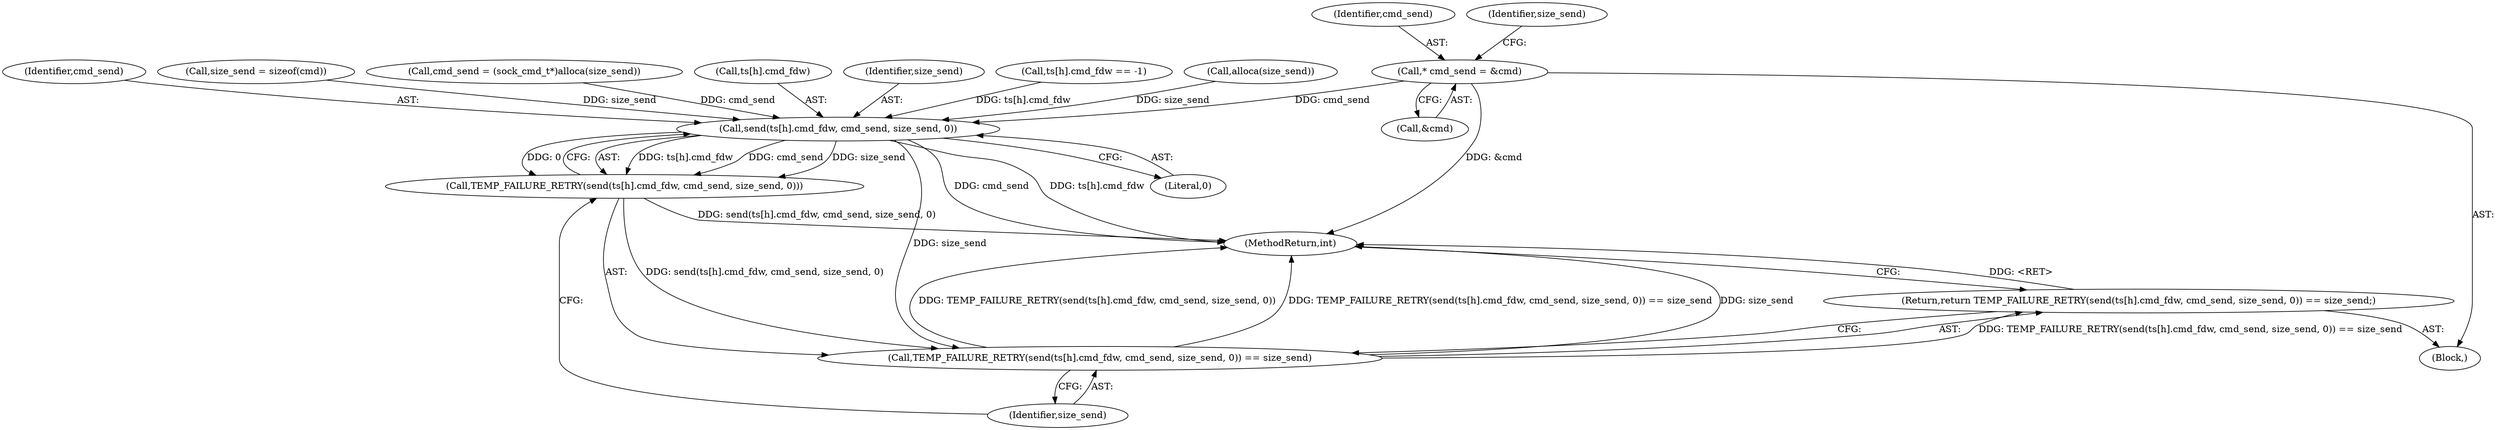 digraph "0_Android_472271b153c5dc53c28beac55480a8d8434b2d5c_39@API" {
"1000144" [label="(Call,* cmd_send = &cmd)"];
"1000195" [label="(Call,send(ts[h].cmd_fdw, cmd_send, size_send, 0))"];
"1000194" [label="(Call,TEMP_FAILURE_RETRY(send(ts[h].cmd_fdw, cmd_send, size_send, 0)))"];
"1000193" [label="(Call,TEMP_FAILURE_RETRY(send(ts[h].cmd_fdw, cmd_send, size_send, 0)) == size_send)"];
"1000192" [label="(Return,return TEMP_FAILURE_RETRY(send(ts[h].cmd_fdw, cmd_send, size_send, 0)) == size_send;)"];
"1000192" [label="(Return,return TEMP_FAILURE_RETRY(send(ts[h].cmd_fdw, cmd_send, size_send, 0)) == size_send;)"];
"1000145" [label="(Identifier,cmd_send)"];
"1000201" [label="(Identifier,cmd_send)"];
"1000149" [label="(Call,size_send = sizeof(cmd))"];
"1000150" [label="(Identifier,size_send)"];
"1000204" [label="(Identifier,size_send)"];
"1000195" [label="(Call,send(ts[h].cmd_fdw, cmd_send, size_send, 0))"];
"1000164" [label="(Call,cmd_send = (sock_cmd_t*)alloca(size_send))"];
"1000196" [label="(Call,ts[h].cmd_fdw)"];
"1000205" [label="(MethodReturn,int)"];
"1000202" [label="(Identifier,size_send)"];
"1000203" [label="(Literal,0)"];
"1000144" [label="(Call,* cmd_send = &cmd)"];
"1000194" [label="(Call,TEMP_FAILURE_RETRY(send(ts[h].cmd_fdw, cmd_send, size_send, 0)))"];
"1000122" [label="(Call,ts[h].cmd_fdw == -1)"];
"1000193" [label="(Call,TEMP_FAILURE_RETRY(send(ts[h].cmd_fdw, cmd_send, size_send, 0)) == size_send)"];
"1000106" [label="(Block,)"];
"1000168" [label="(Call,alloca(size_send))"];
"1000146" [label="(Call,&cmd)"];
"1000144" -> "1000106"  [label="AST: "];
"1000144" -> "1000146"  [label="CFG: "];
"1000145" -> "1000144"  [label="AST: "];
"1000146" -> "1000144"  [label="AST: "];
"1000150" -> "1000144"  [label="CFG: "];
"1000144" -> "1000205"  [label="DDG: &cmd"];
"1000144" -> "1000195"  [label="DDG: cmd_send"];
"1000195" -> "1000194"  [label="AST: "];
"1000195" -> "1000203"  [label="CFG: "];
"1000196" -> "1000195"  [label="AST: "];
"1000201" -> "1000195"  [label="AST: "];
"1000202" -> "1000195"  [label="AST: "];
"1000203" -> "1000195"  [label="AST: "];
"1000194" -> "1000195"  [label="CFG: "];
"1000195" -> "1000205"  [label="DDG: cmd_send"];
"1000195" -> "1000205"  [label="DDG: ts[h].cmd_fdw"];
"1000195" -> "1000194"  [label="DDG: ts[h].cmd_fdw"];
"1000195" -> "1000194"  [label="DDG: cmd_send"];
"1000195" -> "1000194"  [label="DDG: size_send"];
"1000195" -> "1000194"  [label="DDG: 0"];
"1000122" -> "1000195"  [label="DDG: ts[h].cmd_fdw"];
"1000164" -> "1000195"  [label="DDG: cmd_send"];
"1000168" -> "1000195"  [label="DDG: size_send"];
"1000149" -> "1000195"  [label="DDG: size_send"];
"1000195" -> "1000193"  [label="DDG: size_send"];
"1000194" -> "1000193"  [label="AST: "];
"1000204" -> "1000194"  [label="CFG: "];
"1000194" -> "1000205"  [label="DDG: send(ts[h].cmd_fdw, cmd_send, size_send, 0)"];
"1000194" -> "1000193"  [label="DDG: send(ts[h].cmd_fdw, cmd_send, size_send, 0)"];
"1000193" -> "1000192"  [label="AST: "];
"1000193" -> "1000204"  [label="CFG: "];
"1000204" -> "1000193"  [label="AST: "];
"1000192" -> "1000193"  [label="CFG: "];
"1000193" -> "1000205"  [label="DDG: TEMP_FAILURE_RETRY(send(ts[h].cmd_fdw, cmd_send, size_send, 0))"];
"1000193" -> "1000205"  [label="DDG: TEMP_FAILURE_RETRY(send(ts[h].cmd_fdw, cmd_send, size_send, 0)) == size_send"];
"1000193" -> "1000205"  [label="DDG: size_send"];
"1000193" -> "1000192"  [label="DDG: TEMP_FAILURE_RETRY(send(ts[h].cmd_fdw, cmd_send, size_send, 0)) == size_send"];
"1000192" -> "1000106"  [label="AST: "];
"1000205" -> "1000192"  [label="CFG: "];
"1000192" -> "1000205"  [label="DDG: <RET>"];
}
